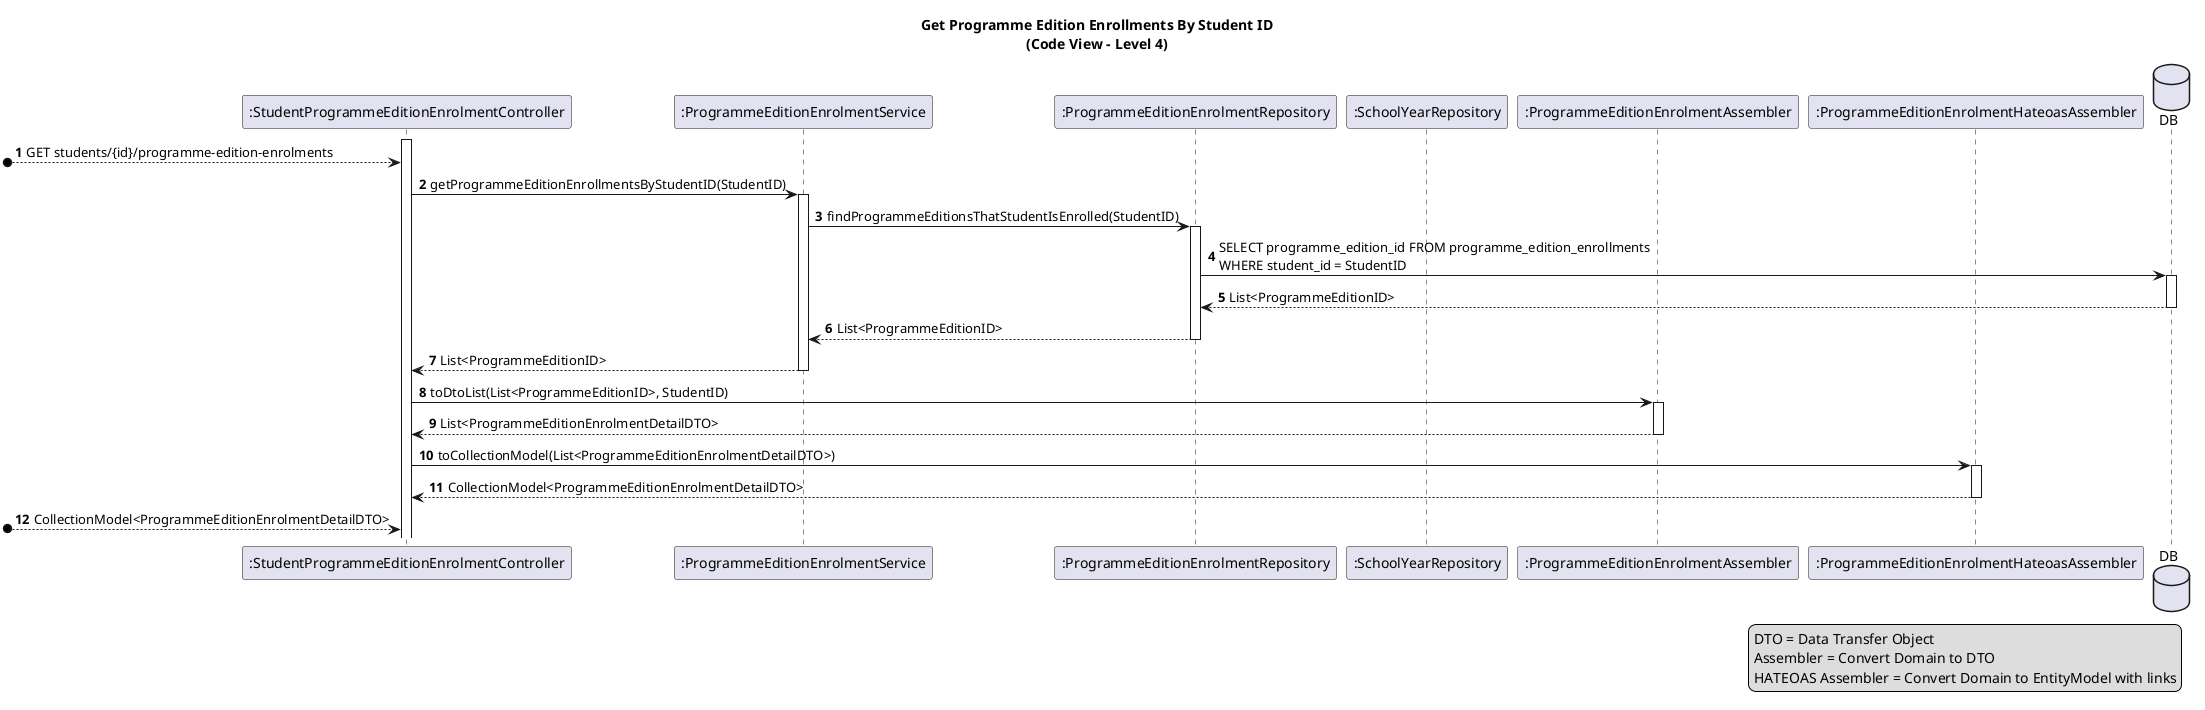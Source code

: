 @startuml
title: Get Programme Edition Enrollments By Student ID\n(Code View - Level 4)

autonumber

participant ":StudentProgrammeEditionEnrolmentController" as peeCtrl
activate peeCtrl
participant ":ProgrammeEditionEnrolmentService" as peeService
participant ":ProgrammeEditionEnrolmentRepository" as peeRepo
participant ":SchoolYearRepository" as syRepo
participant ":ProgrammeEditionEnrolmentAssembler" as peeAssembler
participant ":ProgrammeEditionEnrolmentHateoasAssembler" as peeHateoasAssembler
database DB

[o--> peeCtrl: GET students/{id}/programme-edition-enrolments
peeCtrl -> peeService ++: getProgrammeEditionEnrollmentsByStudentID(StudentID)
peeService -> peeRepo ++: findProgrammeEditionsThatStudentIsEnrolled(StudentID)
peeRepo -> DB ++: SELECT programme_edition_id FROM programme_edition_enrollments\nWHERE student_id = StudentID
DB --> peeRepo --: List<ProgrammeEditionID>

peeRepo --> peeService --: List<ProgrammeEditionID>
peeService --> peeCtrl --: List<ProgrammeEditionID>

peeCtrl -> peeAssembler ++: toDtoList(List<ProgrammeEditionID>, StudentID)
peeAssembler --> peeCtrl --: List<ProgrammeEditionEnrolmentDetailDTO>

peeCtrl -> peeHateoasAssembler ++: toCollectionModel(List<ProgrammeEditionEnrolmentDetailDTO>)


peeHateoasAssembler --> peeCtrl --: CollectionModel<ProgrammeEditionEnrolmentDetailDTO>
[o--> peeCtrl : CollectionModel<ProgrammeEditionEnrolmentDetailDTO>

legend right
  DTO = Data Transfer Object
  Assembler = Convert Domain to DTO
  HATEOAS Assembler = Convert Domain to EntityModel with links
end legend

@enduml